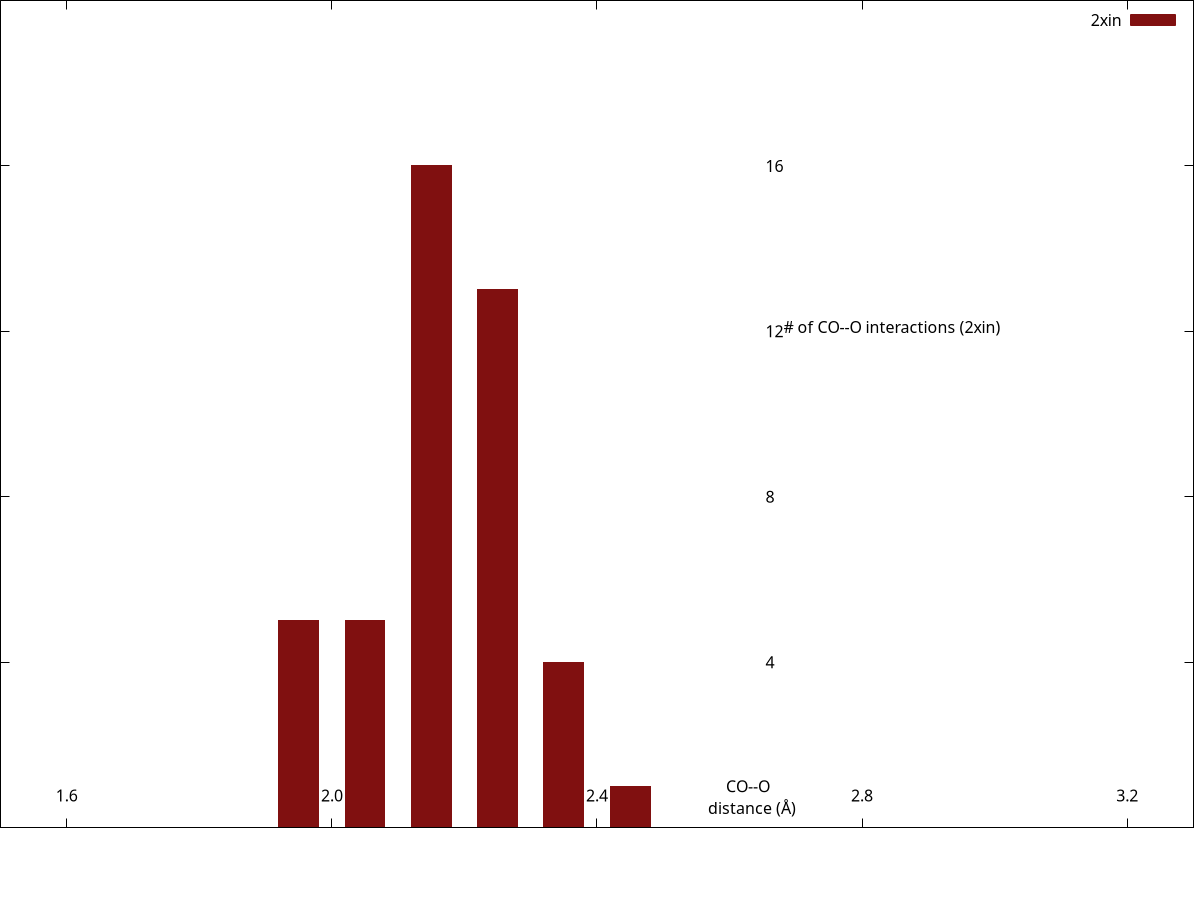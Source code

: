 set encoding iso_8859_1
set terminal pngcairo transparent enhanced size 340, 160 font "Arial Bold,10"
set output "/var/www/html/csgid/app/webroot/neighborhood_temp/2xin/CO--O.png"
set lmargin at screen 0.00
set bmargin at screen 0.08
set rmargin at screen 0.995
set tmargin at screen 1.00
set xrange [1.5:3.3]
set format x "%3.1f"
set xtics 1.6,0.4,3.2
set xtics offset 0,graph 0.065
set yrange [0:9290.4]
unset ytics
set y2range [0:20]
set y2tics 4,4,16
set y2tics offset -49,graph 0.00
set y2tics mirror
set view 80,45
set key top right
set boxwidth 0.06
set style fill solid 1.0
set xlabel "CO--O \n distance (\305)" offset 17,4.4
set y2label "# of CO--O interactions (2xin)" offset -40,4 rotate by 0
plot "-" using ($1+0.05):2 with boxes lc rgb "#801010" axis x1y2 title "2xin", \
     "/var/www/html/csgid/app/webroot/neighborhood_temp/csd_metal_distances/CO--O.csv" using ($1+0.025):2 with linespoints linewidth 2 pointtype 7 pointsize 0.2 lc rgb "#074a7e" title "CSD^{5}" axis x1y1
1.9	5
2	5
2.1	16
2.2	13
2.3	4
2.4	1
e
